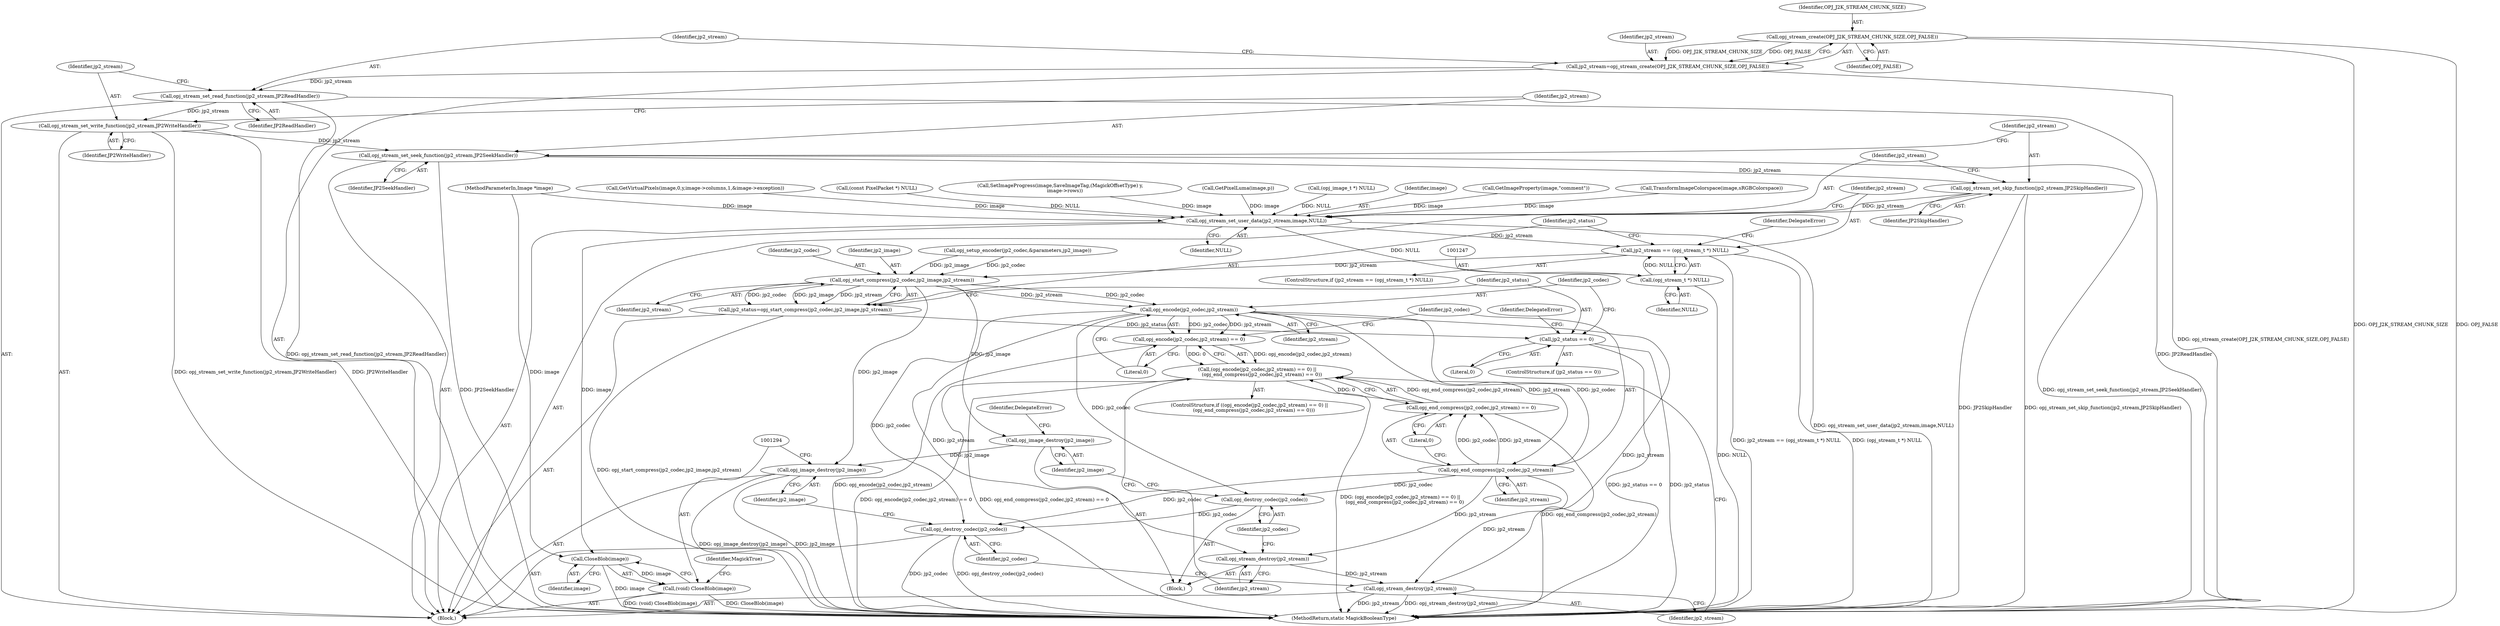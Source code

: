 digraph "0_ImageMagick_3d5ac8c20846871f1eb3068b65f93da7cd33bfd0_0@API" {
"1001224" [label="(Call,opj_stream_create(OPJ_J2K_STREAM_CHUNK_SIZE,OPJ_FALSE))"];
"1001222" [label="(Call,jp2_stream=opj_stream_create(OPJ_J2K_STREAM_CHUNK_SIZE,OPJ_FALSE))"];
"1001227" [label="(Call,opj_stream_set_read_function(jp2_stream,JP2ReadHandler))"];
"1001230" [label="(Call,opj_stream_set_write_function(jp2_stream,JP2WriteHandler))"];
"1001233" [label="(Call,opj_stream_set_seek_function(jp2_stream,JP2SeekHandler))"];
"1001236" [label="(Call,opj_stream_set_skip_function(jp2_stream,JP2SkipHandler))"];
"1001239" [label="(Call,opj_stream_set_user_data(jp2_stream,image,NULL))"];
"1001244" [label="(Call,jp2_stream == (opj_stream_t *) NULL)"];
"1001254" [label="(Call,opj_start_compress(jp2_codec,jp2_image,jp2_stream))"];
"1001252" [label="(Call,jp2_status=opj_start_compress(jp2_codec,jp2_image,jp2_stream))"];
"1001259" [label="(Call,jp2_status == 0)"];
"1001268" [label="(Call,opj_encode(jp2_codec,jp2_stream))"];
"1001267" [label="(Call,opj_encode(jp2_codec,jp2_stream) == 0)"];
"1001266" [label="(Call,(opj_encode(jp2_codec,jp2_stream) == 0) ||\n      (opj_end_compress(jp2_codec,jp2_stream) == 0))"];
"1001273" [label="(Call,opj_end_compress(jp2_codec,jp2_stream))"];
"1001272" [label="(Call,opj_end_compress(jp2_codec,jp2_stream) == 0)"];
"1001278" [label="(Call,opj_stream_destroy(jp2_stream))"];
"1001287" [label="(Call,opj_stream_destroy(jp2_stream))"];
"1001280" [label="(Call,opj_destroy_codec(jp2_codec))"];
"1001289" [label="(Call,opj_destroy_codec(jp2_codec))"];
"1001282" [label="(Call,opj_image_destroy(jp2_image))"];
"1001291" [label="(Call,opj_image_destroy(jp2_image))"];
"1001246" [label="(Call,(opj_stream_t *) NULL)"];
"1001295" [label="(Call,CloseBlob(image))"];
"1001293" [label="(Call,(void) CloseBlob(image))"];
"1001274" [label="(Identifier,jp2_codec)"];
"1001291" [label="(Call,opj_image_destroy(jp2_image))"];
"1001245" [label="(Identifier,jp2_stream)"];
"1000112" [label="(Block,)"];
"1001239" [label="(Call,opj_stream_set_user_data(jp2_stream,image,NULL))"];
"1001242" [label="(Identifier,NULL)"];
"1001289" [label="(Call,opj_destroy_codec(jp2_codec))"];
"1001235" [label="(Identifier,JP2SeekHandler)"];
"1001246" [label="(Call,(opj_stream_t *) NULL)"];
"1001257" [label="(Identifier,jp2_stream)"];
"1001265" [label="(ControlStructure,if ((opj_encode(jp2_codec,jp2_stream) == 0) ||\n      (opj_end_compress(jp2_codec,jp2_stream) == 0)))"];
"1001290" [label="(Identifier,jp2_codec)"];
"1001299" [label="(MethodReturn,static MagickBooleanType)"];
"1001225" [label="(Identifier,OPJ_J2K_STREAM_CHUNK_SIZE)"];
"1001217" [label="(Call,opj_setup_encoder(jp2_codec,&parameters,jp2_image))"];
"1001293" [label="(Call,(void) CloseBlob(image))"];
"1001227" [label="(Call,opj_stream_set_read_function(jp2_stream,JP2ReadHandler))"];
"1001248" [label="(Identifier,NULL)"];
"1001259" [label="(Call,jp2_status == 0)"];
"1001224" [label="(Call,opj_stream_create(OPJ_J2K_STREAM_CHUNK_SIZE,OPJ_FALSE))"];
"1001237" [label="(Identifier,jp2_stream)"];
"1001258" [label="(ControlStructure,if (jp2_status == 0))"];
"1001250" [label="(Identifier,DelegateError)"];
"1001252" [label="(Call,jp2_status=opj_start_compress(jp2_codec,jp2_image,jp2_stream))"];
"1001254" [label="(Call,opj_start_compress(jp2_codec,jp2_image,jp2_stream))"];
"1001255" [label="(Identifier,jp2_codec)"];
"1001256" [label="(Identifier,jp2_image)"];
"1001266" [label="(Call,(opj_encode(jp2_codec,jp2_stream) == 0) ||\n      (opj_end_compress(jp2_codec,jp2_stream) == 0))"];
"1001232" [label="(Identifier,JP2WriteHandler)"];
"1001244" [label="(Call,jp2_stream == (opj_stream_t *) NULL)"];
"1001272" [label="(Call,opj_end_compress(jp2_codec,jp2_stream) == 0)"];
"1001279" [label="(Identifier,jp2_stream)"];
"1001282" [label="(Call,opj_image_destroy(jp2_image))"];
"1001280" [label="(Call,opj_destroy_codec(jp2_codec))"];
"1001241" [label="(Identifier,image)"];
"1001275" [label="(Identifier,jp2_stream)"];
"1001229" [label="(Identifier,JP2ReadHandler)"];
"1001276" [label="(Literal,0)"];
"1001263" [label="(Identifier,DelegateError)"];
"1000603" [label="(Call,GetImageProperty(image,\"comment\"))"];
"1001292" [label="(Identifier,jp2_image)"];
"1001295" [label="(Call,CloseBlob(image))"];
"1001223" [label="(Identifier,jp2_stream)"];
"1001298" [label="(Identifier,MagickTrue)"];
"1001277" [label="(Block,)"];
"1000659" [label="(Call,TransformImageColorspace(image,sRGBColorspace))"];
"1000959" [label="(Call,GetVirtualPixels(image,0,y,image->columns,1,&image->exception))"];
"1000974" [label="(Call,(const PixelPacket *) NULL)"];
"1001273" [label="(Call,opj_end_compress(jp2_codec,jp2_stream))"];
"1001287" [label="(Call,opj_stream_destroy(jp2_stream))"];
"1001285" [label="(Identifier,DelegateError)"];
"1001233" [label="(Call,opj_stream_set_seek_function(jp2_stream,JP2SeekHandler))"];
"1001231" [label="(Identifier,jp2_stream)"];
"1001226" [label="(Identifier,OPJ_FALSE)"];
"1001234" [label="(Identifier,jp2_stream)"];
"1001230" [label="(Call,opj_stream_set_write_function(jp2_stream,JP2WriteHandler))"];
"1001268" [label="(Call,opj_encode(jp2_codec,jp2_stream))"];
"1001283" [label="(Identifier,jp2_image)"];
"1001296" [label="(Identifier,image)"];
"1001159" [label="(Call,SetImageProgress(image,SaveImageTag,(MagickOffsetType) y,\n      image->rows))"];
"1001222" [label="(Call,jp2_stream=opj_stream_create(OPJ_J2K_STREAM_CHUNK_SIZE,OPJ_FALSE))"];
"1001253" [label="(Identifier,jp2_status)"];
"1001281" [label="(Identifier,jp2_codec)"];
"1001278" [label="(Call,opj_stream_destroy(jp2_stream))"];
"1001081" [label="(Call,GetPixelLuma(image,p))"];
"1001236" [label="(Call,opj_stream_set_skip_function(jp2_stream,JP2SkipHandler))"];
"1001238" [label="(Identifier,JP2SkipHandler)"];
"1000111" [label="(MethodParameterIn,Image *image)"];
"1001261" [label="(Literal,0)"];
"1001288" [label="(Identifier,jp2_stream)"];
"1001228" [label="(Identifier,jp2_stream)"];
"1000810" [label="(Call,(opj_image_t *) NULL)"];
"1001269" [label="(Identifier,jp2_codec)"];
"1001270" [label="(Identifier,jp2_stream)"];
"1001267" [label="(Call,opj_encode(jp2_codec,jp2_stream) == 0)"];
"1001240" [label="(Identifier,jp2_stream)"];
"1001271" [label="(Literal,0)"];
"1001243" [label="(ControlStructure,if (jp2_stream == (opj_stream_t *) NULL))"];
"1001260" [label="(Identifier,jp2_status)"];
"1001224" -> "1001222"  [label="AST: "];
"1001224" -> "1001226"  [label="CFG: "];
"1001225" -> "1001224"  [label="AST: "];
"1001226" -> "1001224"  [label="AST: "];
"1001222" -> "1001224"  [label="CFG: "];
"1001224" -> "1001299"  [label="DDG: OPJ_J2K_STREAM_CHUNK_SIZE"];
"1001224" -> "1001299"  [label="DDG: OPJ_FALSE"];
"1001224" -> "1001222"  [label="DDG: OPJ_J2K_STREAM_CHUNK_SIZE"];
"1001224" -> "1001222"  [label="DDG: OPJ_FALSE"];
"1001222" -> "1000112"  [label="AST: "];
"1001223" -> "1001222"  [label="AST: "];
"1001228" -> "1001222"  [label="CFG: "];
"1001222" -> "1001299"  [label="DDG: opj_stream_create(OPJ_J2K_STREAM_CHUNK_SIZE,OPJ_FALSE)"];
"1001222" -> "1001227"  [label="DDG: jp2_stream"];
"1001227" -> "1000112"  [label="AST: "];
"1001227" -> "1001229"  [label="CFG: "];
"1001228" -> "1001227"  [label="AST: "];
"1001229" -> "1001227"  [label="AST: "];
"1001231" -> "1001227"  [label="CFG: "];
"1001227" -> "1001299"  [label="DDG: JP2ReadHandler"];
"1001227" -> "1001299"  [label="DDG: opj_stream_set_read_function(jp2_stream,JP2ReadHandler)"];
"1001227" -> "1001230"  [label="DDG: jp2_stream"];
"1001230" -> "1000112"  [label="AST: "];
"1001230" -> "1001232"  [label="CFG: "];
"1001231" -> "1001230"  [label="AST: "];
"1001232" -> "1001230"  [label="AST: "];
"1001234" -> "1001230"  [label="CFG: "];
"1001230" -> "1001299"  [label="DDG: JP2WriteHandler"];
"1001230" -> "1001299"  [label="DDG: opj_stream_set_write_function(jp2_stream,JP2WriteHandler)"];
"1001230" -> "1001233"  [label="DDG: jp2_stream"];
"1001233" -> "1000112"  [label="AST: "];
"1001233" -> "1001235"  [label="CFG: "];
"1001234" -> "1001233"  [label="AST: "];
"1001235" -> "1001233"  [label="AST: "];
"1001237" -> "1001233"  [label="CFG: "];
"1001233" -> "1001299"  [label="DDG: opj_stream_set_seek_function(jp2_stream,JP2SeekHandler)"];
"1001233" -> "1001299"  [label="DDG: JP2SeekHandler"];
"1001233" -> "1001236"  [label="DDG: jp2_stream"];
"1001236" -> "1000112"  [label="AST: "];
"1001236" -> "1001238"  [label="CFG: "];
"1001237" -> "1001236"  [label="AST: "];
"1001238" -> "1001236"  [label="AST: "];
"1001240" -> "1001236"  [label="CFG: "];
"1001236" -> "1001299"  [label="DDG: JP2SkipHandler"];
"1001236" -> "1001299"  [label="DDG: opj_stream_set_skip_function(jp2_stream,JP2SkipHandler)"];
"1001236" -> "1001239"  [label="DDG: jp2_stream"];
"1001239" -> "1000112"  [label="AST: "];
"1001239" -> "1001242"  [label="CFG: "];
"1001240" -> "1001239"  [label="AST: "];
"1001241" -> "1001239"  [label="AST: "];
"1001242" -> "1001239"  [label="AST: "];
"1001245" -> "1001239"  [label="CFG: "];
"1001239" -> "1001299"  [label="DDG: opj_stream_set_user_data(jp2_stream,image,NULL)"];
"1000659" -> "1001239"  [label="DDG: image"];
"1000603" -> "1001239"  [label="DDG: image"];
"1001159" -> "1001239"  [label="DDG: image"];
"1000959" -> "1001239"  [label="DDG: image"];
"1001081" -> "1001239"  [label="DDG: image"];
"1000111" -> "1001239"  [label="DDG: image"];
"1000974" -> "1001239"  [label="DDG: NULL"];
"1000810" -> "1001239"  [label="DDG: NULL"];
"1001239" -> "1001244"  [label="DDG: jp2_stream"];
"1001239" -> "1001246"  [label="DDG: NULL"];
"1001239" -> "1001295"  [label="DDG: image"];
"1001244" -> "1001243"  [label="AST: "];
"1001244" -> "1001246"  [label="CFG: "];
"1001245" -> "1001244"  [label="AST: "];
"1001246" -> "1001244"  [label="AST: "];
"1001250" -> "1001244"  [label="CFG: "];
"1001253" -> "1001244"  [label="CFG: "];
"1001244" -> "1001299"  [label="DDG: (opj_stream_t *) NULL"];
"1001244" -> "1001299"  [label="DDG: jp2_stream == (opj_stream_t *) NULL"];
"1001246" -> "1001244"  [label="DDG: NULL"];
"1001244" -> "1001254"  [label="DDG: jp2_stream"];
"1001254" -> "1001252"  [label="AST: "];
"1001254" -> "1001257"  [label="CFG: "];
"1001255" -> "1001254"  [label="AST: "];
"1001256" -> "1001254"  [label="AST: "];
"1001257" -> "1001254"  [label="AST: "];
"1001252" -> "1001254"  [label="CFG: "];
"1001254" -> "1001252"  [label="DDG: jp2_codec"];
"1001254" -> "1001252"  [label="DDG: jp2_image"];
"1001254" -> "1001252"  [label="DDG: jp2_stream"];
"1001217" -> "1001254"  [label="DDG: jp2_codec"];
"1001217" -> "1001254"  [label="DDG: jp2_image"];
"1001254" -> "1001268"  [label="DDG: jp2_codec"];
"1001254" -> "1001268"  [label="DDG: jp2_stream"];
"1001254" -> "1001282"  [label="DDG: jp2_image"];
"1001254" -> "1001291"  [label="DDG: jp2_image"];
"1001252" -> "1000112"  [label="AST: "];
"1001253" -> "1001252"  [label="AST: "];
"1001260" -> "1001252"  [label="CFG: "];
"1001252" -> "1001299"  [label="DDG: opj_start_compress(jp2_codec,jp2_image,jp2_stream)"];
"1001252" -> "1001259"  [label="DDG: jp2_status"];
"1001259" -> "1001258"  [label="AST: "];
"1001259" -> "1001261"  [label="CFG: "];
"1001260" -> "1001259"  [label="AST: "];
"1001261" -> "1001259"  [label="AST: "];
"1001263" -> "1001259"  [label="CFG: "];
"1001269" -> "1001259"  [label="CFG: "];
"1001259" -> "1001299"  [label="DDG: jp2_status"];
"1001259" -> "1001299"  [label="DDG: jp2_status == 0"];
"1001268" -> "1001267"  [label="AST: "];
"1001268" -> "1001270"  [label="CFG: "];
"1001269" -> "1001268"  [label="AST: "];
"1001270" -> "1001268"  [label="AST: "];
"1001271" -> "1001268"  [label="CFG: "];
"1001268" -> "1001267"  [label="DDG: jp2_codec"];
"1001268" -> "1001267"  [label="DDG: jp2_stream"];
"1001268" -> "1001273"  [label="DDG: jp2_codec"];
"1001268" -> "1001273"  [label="DDG: jp2_stream"];
"1001268" -> "1001278"  [label="DDG: jp2_stream"];
"1001268" -> "1001280"  [label="DDG: jp2_codec"];
"1001268" -> "1001287"  [label="DDG: jp2_stream"];
"1001268" -> "1001289"  [label="DDG: jp2_codec"];
"1001267" -> "1001266"  [label="AST: "];
"1001267" -> "1001271"  [label="CFG: "];
"1001271" -> "1001267"  [label="AST: "];
"1001274" -> "1001267"  [label="CFG: "];
"1001266" -> "1001267"  [label="CFG: "];
"1001267" -> "1001299"  [label="DDG: opj_encode(jp2_codec,jp2_stream)"];
"1001267" -> "1001266"  [label="DDG: opj_encode(jp2_codec,jp2_stream)"];
"1001267" -> "1001266"  [label="DDG: 0"];
"1001266" -> "1001265"  [label="AST: "];
"1001266" -> "1001272"  [label="CFG: "];
"1001272" -> "1001266"  [label="AST: "];
"1001279" -> "1001266"  [label="CFG: "];
"1001288" -> "1001266"  [label="CFG: "];
"1001266" -> "1001299"  [label="DDG: (opj_encode(jp2_codec,jp2_stream) == 0) ||\n      (opj_end_compress(jp2_codec,jp2_stream) == 0)"];
"1001266" -> "1001299"  [label="DDG: opj_encode(jp2_codec,jp2_stream) == 0"];
"1001266" -> "1001299"  [label="DDG: opj_end_compress(jp2_codec,jp2_stream) == 0"];
"1001272" -> "1001266"  [label="DDG: opj_end_compress(jp2_codec,jp2_stream)"];
"1001272" -> "1001266"  [label="DDG: 0"];
"1001273" -> "1001272"  [label="AST: "];
"1001273" -> "1001275"  [label="CFG: "];
"1001274" -> "1001273"  [label="AST: "];
"1001275" -> "1001273"  [label="AST: "];
"1001276" -> "1001273"  [label="CFG: "];
"1001273" -> "1001272"  [label="DDG: jp2_codec"];
"1001273" -> "1001272"  [label="DDG: jp2_stream"];
"1001273" -> "1001278"  [label="DDG: jp2_stream"];
"1001273" -> "1001280"  [label="DDG: jp2_codec"];
"1001273" -> "1001287"  [label="DDG: jp2_stream"];
"1001273" -> "1001289"  [label="DDG: jp2_codec"];
"1001272" -> "1001276"  [label="CFG: "];
"1001276" -> "1001272"  [label="AST: "];
"1001272" -> "1001299"  [label="DDG: opj_end_compress(jp2_codec,jp2_stream)"];
"1001278" -> "1001277"  [label="AST: "];
"1001278" -> "1001279"  [label="CFG: "];
"1001279" -> "1001278"  [label="AST: "];
"1001281" -> "1001278"  [label="CFG: "];
"1001278" -> "1001287"  [label="DDG: jp2_stream"];
"1001287" -> "1000112"  [label="AST: "];
"1001287" -> "1001288"  [label="CFG: "];
"1001288" -> "1001287"  [label="AST: "];
"1001290" -> "1001287"  [label="CFG: "];
"1001287" -> "1001299"  [label="DDG: jp2_stream"];
"1001287" -> "1001299"  [label="DDG: opj_stream_destroy(jp2_stream)"];
"1001280" -> "1001277"  [label="AST: "];
"1001280" -> "1001281"  [label="CFG: "];
"1001281" -> "1001280"  [label="AST: "];
"1001283" -> "1001280"  [label="CFG: "];
"1001280" -> "1001289"  [label="DDG: jp2_codec"];
"1001289" -> "1000112"  [label="AST: "];
"1001289" -> "1001290"  [label="CFG: "];
"1001290" -> "1001289"  [label="AST: "];
"1001292" -> "1001289"  [label="CFG: "];
"1001289" -> "1001299"  [label="DDG: jp2_codec"];
"1001289" -> "1001299"  [label="DDG: opj_destroy_codec(jp2_codec)"];
"1001282" -> "1001277"  [label="AST: "];
"1001282" -> "1001283"  [label="CFG: "];
"1001283" -> "1001282"  [label="AST: "];
"1001285" -> "1001282"  [label="CFG: "];
"1001282" -> "1001291"  [label="DDG: jp2_image"];
"1001291" -> "1000112"  [label="AST: "];
"1001291" -> "1001292"  [label="CFG: "];
"1001292" -> "1001291"  [label="AST: "];
"1001294" -> "1001291"  [label="CFG: "];
"1001291" -> "1001299"  [label="DDG: jp2_image"];
"1001291" -> "1001299"  [label="DDG: opj_image_destroy(jp2_image)"];
"1001246" -> "1001248"  [label="CFG: "];
"1001247" -> "1001246"  [label="AST: "];
"1001248" -> "1001246"  [label="AST: "];
"1001246" -> "1001299"  [label="DDG: NULL"];
"1001295" -> "1001293"  [label="AST: "];
"1001295" -> "1001296"  [label="CFG: "];
"1001296" -> "1001295"  [label="AST: "];
"1001293" -> "1001295"  [label="CFG: "];
"1001295" -> "1001299"  [label="DDG: image"];
"1001295" -> "1001293"  [label="DDG: image"];
"1000111" -> "1001295"  [label="DDG: image"];
"1001293" -> "1000112"  [label="AST: "];
"1001294" -> "1001293"  [label="AST: "];
"1001298" -> "1001293"  [label="CFG: "];
"1001293" -> "1001299"  [label="DDG: CloseBlob(image)"];
"1001293" -> "1001299"  [label="DDG: (void) CloseBlob(image)"];
}
